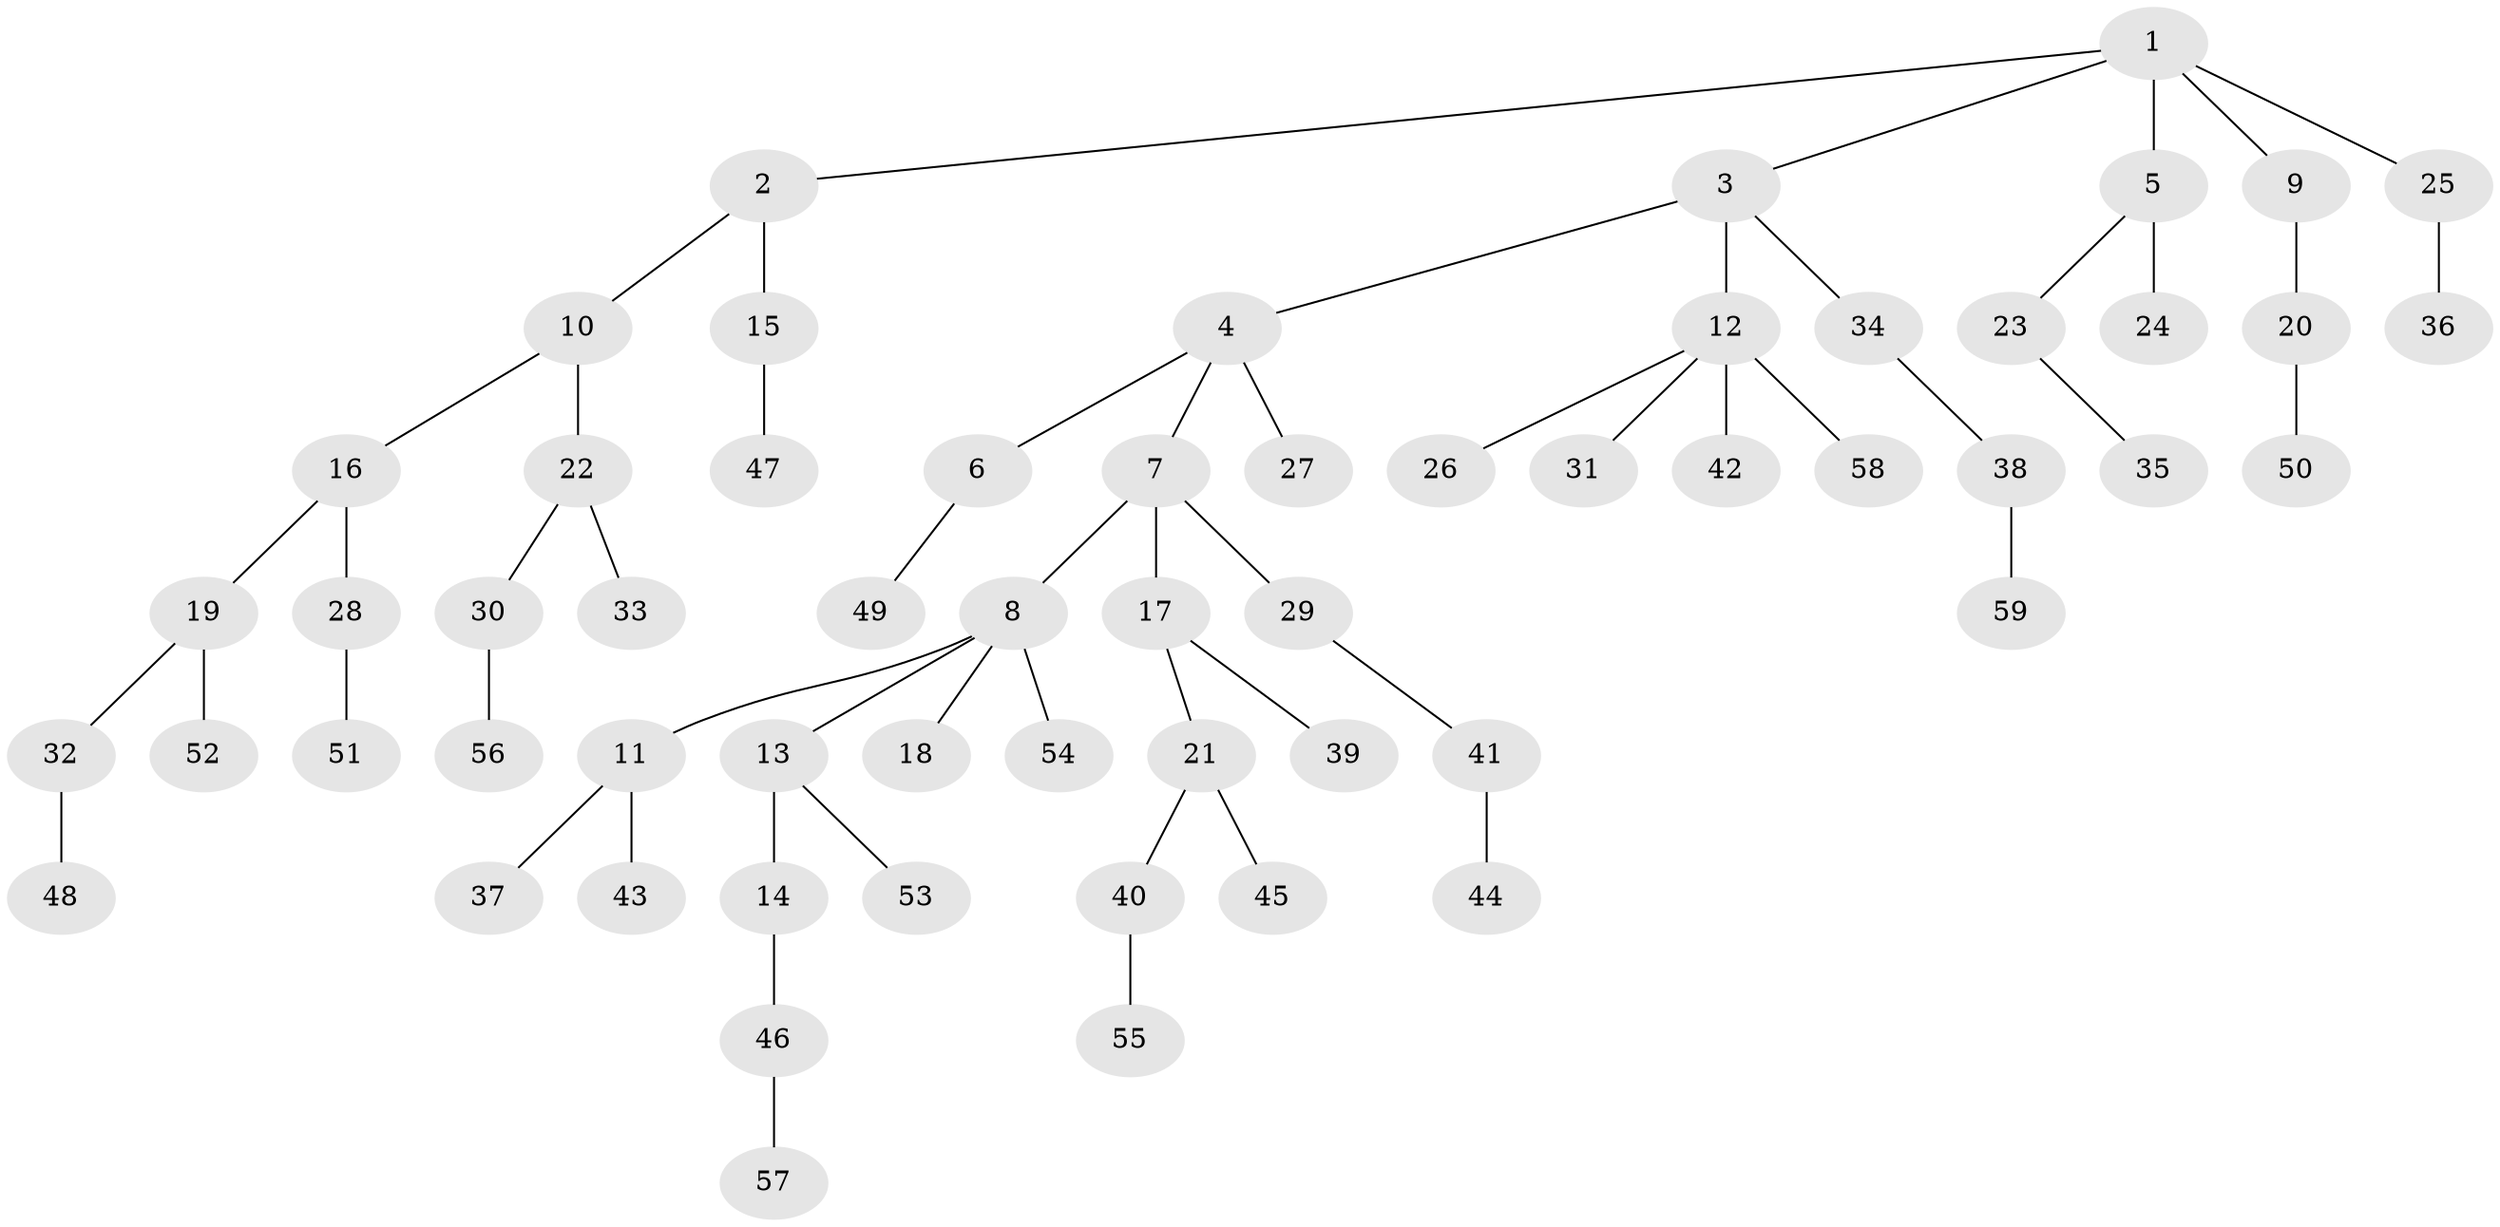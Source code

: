 // original degree distribution, {6: 0.02564102564102564, 4: 0.06837606837606838, 5: 0.008547008547008548, 2: 0.2905982905982906, 7: 0.008547008547008548, 3: 0.13675213675213677, 1: 0.46153846153846156}
// Generated by graph-tools (version 1.1) at 2025/37/03/09/25 02:37:02]
// undirected, 59 vertices, 58 edges
graph export_dot {
graph [start="1"]
  node [color=gray90,style=filled];
  1;
  2;
  3;
  4;
  5;
  6;
  7;
  8;
  9;
  10;
  11;
  12;
  13;
  14;
  15;
  16;
  17;
  18;
  19;
  20;
  21;
  22;
  23;
  24;
  25;
  26;
  27;
  28;
  29;
  30;
  31;
  32;
  33;
  34;
  35;
  36;
  37;
  38;
  39;
  40;
  41;
  42;
  43;
  44;
  45;
  46;
  47;
  48;
  49;
  50;
  51;
  52;
  53;
  54;
  55;
  56;
  57;
  58;
  59;
  1 -- 2 [weight=1.0];
  1 -- 3 [weight=1.0];
  1 -- 5 [weight=1.0];
  1 -- 9 [weight=1.0];
  1 -- 25 [weight=1.0];
  2 -- 10 [weight=1.0];
  2 -- 15 [weight=1.0];
  3 -- 4 [weight=1.0];
  3 -- 12 [weight=2.0];
  3 -- 34 [weight=1.0];
  4 -- 6 [weight=1.0];
  4 -- 7 [weight=1.0];
  4 -- 27 [weight=1.0];
  5 -- 23 [weight=1.0];
  5 -- 24 [weight=2.0];
  6 -- 49 [weight=1.0];
  7 -- 8 [weight=1.0];
  7 -- 17 [weight=1.0];
  7 -- 29 [weight=3.0];
  8 -- 11 [weight=1.0];
  8 -- 13 [weight=1.0];
  8 -- 18 [weight=1.0];
  8 -- 54 [weight=1.0];
  9 -- 20 [weight=1.0];
  10 -- 16 [weight=1.0];
  10 -- 22 [weight=1.0];
  11 -- 37 [weight=1.0];
  11 -- 43 [weight=1.0];
  12 -- 26 [weight=1.0];
  12 -- 31 [weight=1.0];
  12 -- 42 [weight=1.0];
  12 -- 58 [weight=1.0];
  13 -- 14 [weight=1.0];
  13 -- 53 [weight=1.0];
  14 -- 46 [weight=1.0];
  15 -- 47 [weight=1.0];
  16 -- 19 [weight=1.0];
  16 -- 28 [weight=1.0];
  17 -- 21 [weight=1.0];
  17 -- 39 [weight=1.0];
  19 -- 32 [weight=1.0];
  19 -- 52 [weight=1.0];
  20 -- 50 [weight=1.0];
  21 -- 40 [weight=1.0];
  21 -- 45 [weight=1.0];
  22 -- 30 [weight=1.0];
  22 -- 33 [weight=1.0];
  23 -- 35 [weight=1.0];
  25 -- 36 [weight=1.0];
  28 -- 51 [weight=1.0];
  29 -- 41 [weight=1.0];
  30 -- 56 [weight=1.0];
  32 -- 48 [weight=1.0];
  34 -- 38 [weight=1.0];
  38 -- 59 [weight=1.0];
  40 -- 55 [weight=1.0];
  41 -- 44 [weight=1.0];
  46 -- 57 [weight=1.0];
}
